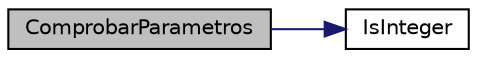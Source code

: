 digraph "ComprobarParametros"
{
 // INTERACTIVE_SVG=YES
  edge [fontname="Helvetica",fontsize="10",labelfontname="Helvetica",labelfontsize="10"];
  node [fontname="Helvetica",fontsize="10",shape=record];
  rankdir="LR";
  Node0 [label="ComprobarParametros",height=0.2,width=0.4,color="black", fillcolor="grey75", style="filled", fontcolor="black"];
  Node0 -> Node1 [color="midnightblue",fontsize="10",style="solid",fontname="Helvetica"];
  Node1 [label="IsInteger",height=0.2,width=0.4,color="black", fillcolor="white", style="filled",URL="$cripto__funciones_8cc.html#a7129b8bfdf8a99e373b4f679c353f272",tooltip="La siguiente función IsInteger comprueba si el parámetro k que se introduce por línea de comandos es ..."];
}
